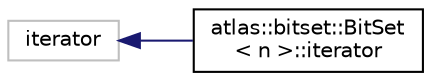 digraph "Graphical Class Hierarchy"
{
  edge [fontname="Helvetica",fontsize="10",labelfontname="Helvetica",labelfontsize="10"];
  node [fontname="Helvetica",fontsize="10",shape=record];
  rankdir="LR";
  Node1 [label="iterator",height=0.2,width=0.4,color="grey75", fillcolor="white", style="filled"];
  Node1 -> Node2 [dir="back",color="midnightblue",fontsize="10",style="solid",fontname="Helvetica"];
  Node2 [label="atlas::bitset::BitSet\l\< n \>::iterator",height=0.2,width=0.4,color="black", fillcolor="white", style="filled",URL="$structatlas_1_1bitset_1_1BitSet_1_1iterator.html"];
}
